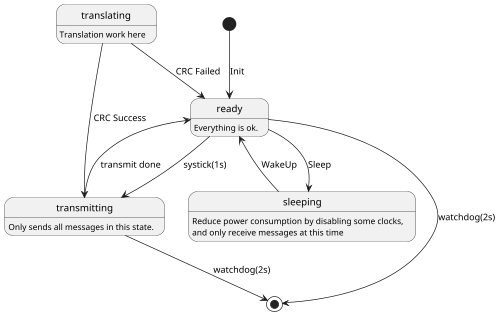 @startuml



scale 500 width
[*] --> ready : Init

ready --> sleeping : Sleep
ready --> transmitting : systick(1s)
ready --> [*] :watchdog(2s)
ready : Everything is ok.


sleeping --> ready : WakeUp
sleeping : Reduce power consumption by disabling some clocks, \nand only receive messages at this time

transmitting --> ready : transmit done
transmitting --> [*] :watchdog(2s)
transmitting : Only sends all messages in this state.

translating --> transmitting : CRC Success
translating --> ready : CRC Failed

translating  : Translation work here


@enduml

